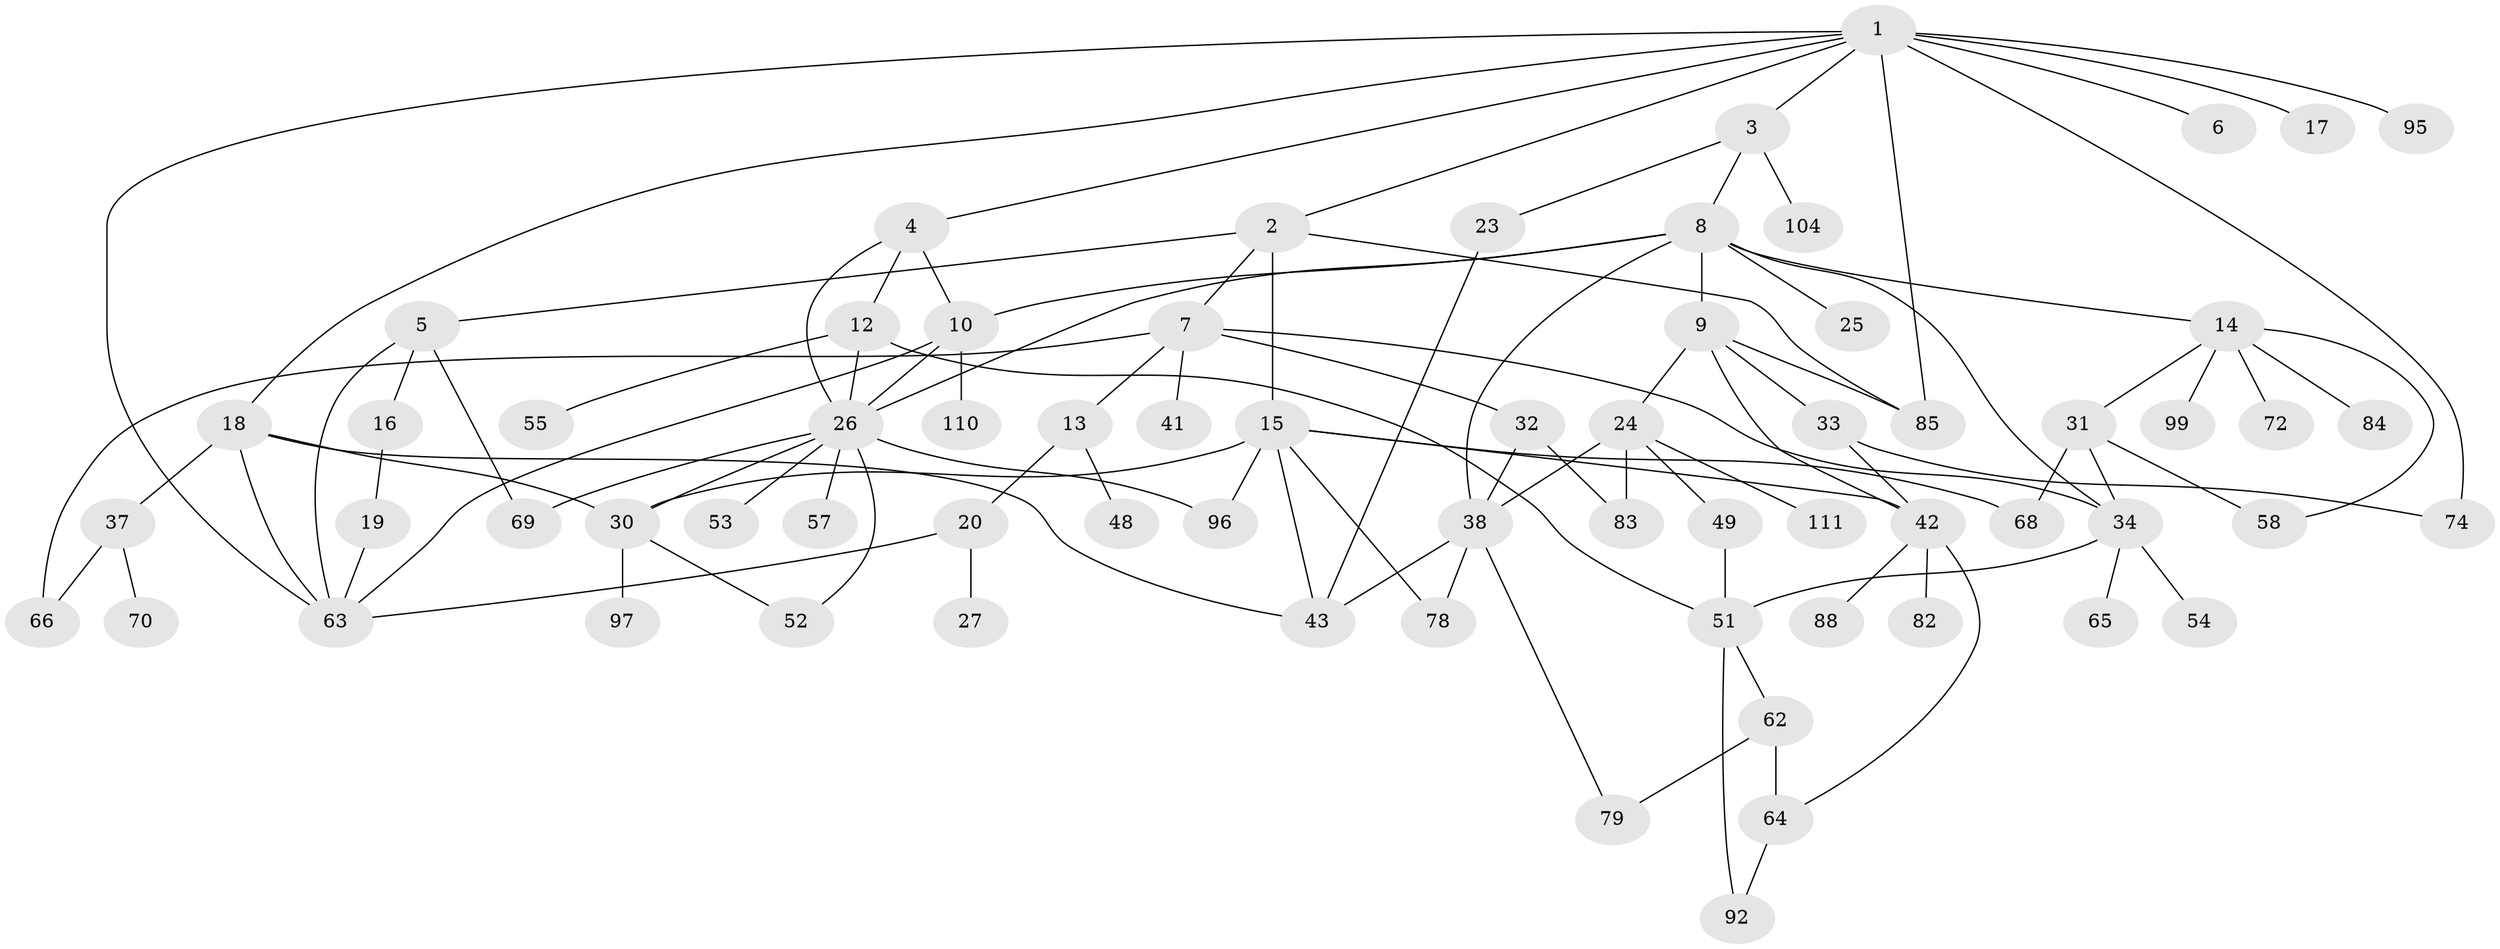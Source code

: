 // original degree distribution, {10: 0.008771929824561403, 5: 0.08771929824561403, 4: 0.12280701754385964, 1: 0.2719298245614035, 7: 0.017543859649122806, 6: 0.017543859649122806, 3: 0.14912280701754385, 2: 0.32456140350877194}
// Generated by graph-tools (version 1.1) at 2025/16/03/04/25 18:16:49]
// undirected, 68 vertices, 103 edges
graph export_dot {
graph [start="1"]
  node [color=gray90,style=filled];
  1;
  2;
  3;
  4;
  5;
  6;
  7 [super="+100+22"];
  8 [super="+11"];
  9 [super="+46"];
  10 [super="+91"];
  12;
  13;
  14 [super="+21"];
  15 [super="+60"];
  16;
  17;
  18 [super="+50"];
  19 [super="+59"];
  20;
  23;
  24 [super="+29"];
  25;
  26 [super="+28"];
  27;
  30 [super="+36+76"];
  31 [super="+40"];
  32;
  33;
  34 [super="+39+35+93"];
  37;
  38 [super="+77"];
  41;
  42 [super="+61+44"];
  43 [super="+73"];
  48 [super="+81"];
  49;
  51 [super="+56"];
  52 [super="+101"];
  53;
  54 [super="+98"];
  55;
  57 [super="+86"];
  58 [super="+107"];
  62;
  63 [super="+106+94+89"];
  64;
  65;
  66 [super="+67"];
  68;
  69;
  70;
  72;
  74;
  78 [super="+80"];
  79;
  82 [super="+114"];
  83;
  84;
  85;
  88;
  92;
  95;
  96;
  97;
  99 [super="+112"];
  104;
  110;
  111;
  1 -- 2;
  1 -- 3;
  1 -- 4;
  1 -- 6;
  1 -- 17;
  1 -- 18;
  1 -- 63;
  1 -- 95;
  1 -- 85;
  1 -- 74;
  2 -- 5;
  2 -- 7;
  2 -- 15;
  2 -- 85;
  3 -- 8;
  3 -- 23;
  3 -- 104;
  4 -- 10;
  4 -- 12;
  4 -- 26;
  5 -- 16;
  5 -- 69;
  5 -- 63;
  7 -- 13;
  7 -- 32;
  7 -- 34;
  7 -- 41;
  7 -- 66;
  8 -- 9;
  8 -- 25;
  8 -- 38;
  8 -- 10;
  8 -- 14;
  8 -- 34;
  8 -- 26;
  9 -- 24;
  9 -- 33;
  9 -- 42;
  9 -- 85;
  10 -- 110;
  10 -- 63;
  10 -- 26;
  12 -- 26;
  12 -- 55;
  12 -- 51;
  13 -- 20;
  13 -- 48;
  14 -- 31;
  14 -- 72;
  14 -- 99;
  14 -- 84;
  14 -- 58;
  15 -- 96;
  15 -- 68;
  15 -- 42;
  15 -- 43;
  15 -- 78;
  15 -- 30;
  16 -- 19;
  18 -- 37;
  18 -- 43;
  18 -- 63;
  18 -- 30;
  19 -- 63;
  20 -- 27;
  20 -- 63;
  23 -- 43;
  24 -- 49;
  24 -- 111;
  24 -- 83;
  24 -- 38;
  26 -- 30;
  26 -- 52;
  26 -- 96;
  26 -- 69;
  26 -- 53;
  26 -- 57;
  30 -- 97;
  30 -- 52;
  31 -- 58;
  31 -- 68;
  31 -- 34;
  32 -- 83;
  32 -- 38;
  33 -- 74;
  33 -- 42;
  34 -- 65;
  34 -- 54;
  34 -- 51;
  37 -- 66;
  37 -- 70;
  38 -- 78;
  38 -- 79;
  38 -- 43;
  42 -- 64;
  42 -- 82;
  42 -- 88;
  49 -- 51;
  51 -- 62;
  51 -- 92;
  62 -- 79;
  62 -- 64;
  64 -- 92;
}
